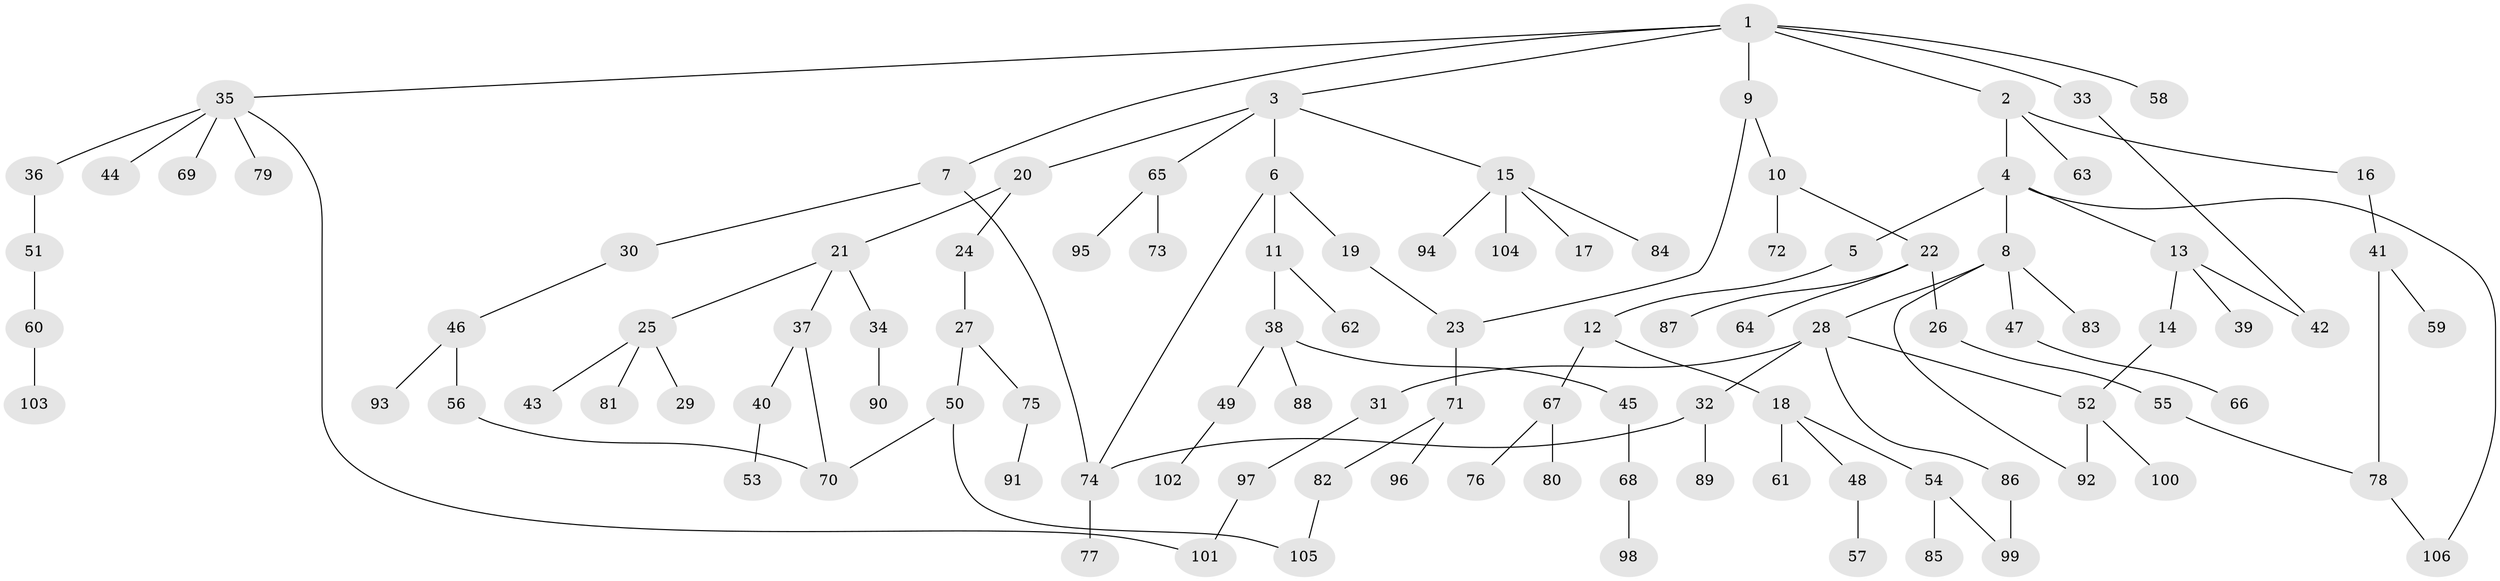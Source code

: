 // coarse degree distribution, {7: 0.013888888888888888, 3: 0.18055555555555555, 6: 0.05555555555555555, 5: 0.041666666666666664, 2: 0.2361111111111111, 4: 0.06944444444444445, 1: 0.4027777777777778}
// Generated by graph-tools (version 1.1) at 2025/23/03/03/25 07:23:30]
// undirected, 106 vertices, 118 edges
graph export_dot {
graph [start="1"]
  node [color=gray90,style=filled];
  1;
  2;
  3;
  4;
  5;
  6;
  7;
  8;
  9;
  10;
  11;
  12;
  13;
  14;
  15;
  16;
  17;
  18;
  19;
  20;
  21;
  22;
  23;
  24;
  25;
  26;
  27;
  28;
  29;
  30;
  31;
  32;
  33;
  34;
  35;
  36;
  37;
  38;
  39;
  40;
  41;
  42;
  43;
  44;
  45;
  46;
  47;
  48;
  49;
  50;
  51;
  52;
  53;
  54;
  55;
  56;
  57;
  58;
  59;
  60;
  61;
  62;
  63;
  64;
  65;
  66;
  67;
  68;
  69;
  70;
  71;
  72;
  73;
  74;
  75;
  76;
  77;
  78;
  79;
  80;
  81;
  82;
  83;
  84;
  85;
  86;
  87;
  88;
  89;
  90;
  91;
  92;
  93;
  94;
  95;
  96;
  97;
  98;
  99;
  100;
  101;
  102;
  103;
  104;
  105;
  106;
  1 -- 2;
  1 -- 3;
  1 -- 7;
  1 -- 9;
  1 -- 33;
  1 -- 35;
  1 -- 58;
  2 -- 4;
  2 -- 16;
  2 -- 63;
  3 -- 6;
  3 -- 15;
  3 -- 20;
  3 -- 65;
  4 -- 5;
  4 -- 8;
  4 -- 13;
  4 -- 106;
  5 -- 12;
  6 -- 11;
  6 -- 19;
  6 -- 74;
  7 -- 30;
  7 -- 74;
  8 -- 28;
  8 -- 47;
  8 -- 83;
  8 -- 92;
  9 -- 10;
  9 -- 23;
  10 -- 22;
  10 -- 72;
  11 -- 38;
  11 -- 62;
  12 -- 18;
  12 -- 67;
  13 -- 14;
  13 -- 39;
  13 -- 42;
  14 -- 52;
  15 -- 17;
  15 -- 84;
  15 -- 94;
  15 -- 104;
  16 -- 41;
  18 -- 48;
  18 -- 54;
  18 -- 61;
  19 -- 23;
  20 -- 21;
  20 -- 24;
  21 -- 25;
  21 -- 34;
  21 -- 37;
  22 -- 26;
  22 -- 64;
  22 -- 87;
  23 -- 71;
  24 -- 27;
  25 -- 29;
  25 -- 43;
  25 -- 81;
  26 -- 55;
  27 -- 50;
  27 -- 75;
  28 -- 31;
  28 -- 32;
  28 -- 52;
  28 -- 86;
  30 -- 46;
  31 -- 97;
  32 -- 74;
  32 -- 89;
  33 -- 42;
  34 -- 90;
  35 -- 36;
  35 -- 44;
  35 -- 69;
  35 -- 79;
  35 -- 101;
  36 -- 51;
  37 -- 40;
  37 -- 70;
  38 -- 45;
  38 -- 49;
  38 -- 88;
  40 -- 53;
  41 -- 59;
  41 -- 78;
  45 -- 68;
  46 -- 56;
  46 -- 93;
  47 -- 66;
  48 -- 57;
  49 -- 102;
  50 -- 105;
  50 -- 70;
  51 -- 60;
  52 -- 92;
  52 -- 100;
  54 -- 85;
  54 -- 99;
  55 -- 78;
  56 -- 70;
  60 -- 103;
  65 -- 73;
  65 -- 95;
  67 -- 76;
  67 -- 80;
  68 -- 98;
  71 -- 82;
  71 -- 96;
  74 -- 77;
  75 -- 91;
  78 -- 106;
  82 -- 105;
  86 -- 99;
  97 -- 101;
}
